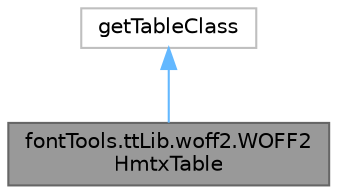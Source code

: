 digraph "fontTools.ttLib.woff2.WOFF2HmtxTable"
{
 // LATEX_PDF_SIZE
  bgcolor="transparent";
  edge [fontname=Helvetica,fontsize=10,labelfontname=Helvetica,labelfontsize=10];
  node [fontname=Helvetica,fontsize=10,shape=box,height=0.2,width=0.4];
  Node1 [id="Node000001",label="fontTools.ttLib.woff2.WOFF2\lHmtxTable",height=0.2,width=0.4,color="gray40", fillcolor="grey60", style="filled", fontcolor="black",tooltip=" "];
  Node2 -> Node1 [id="edge2_Node000001_Node000002",dir="back",color="steelblue1",style="solid",tooltip=" "];
  Node2 [id="Node000002",label="getTableClass",height=0.2,width=0.4,color="grey75", fillcolor="white", style="filled",URL="$de/d85/classgetTableClass.html",tooltip=" "];
}
